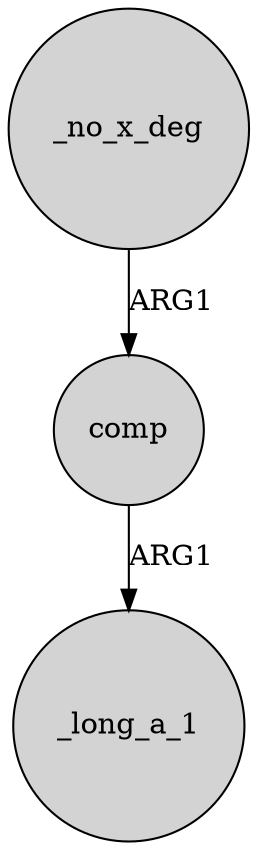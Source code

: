 digraph {
	node [shape=circle style=filled]
	comp -> _long_a_1 [label=ARG1]
	_no_x_deg -> comp [label=ARG1]
}

